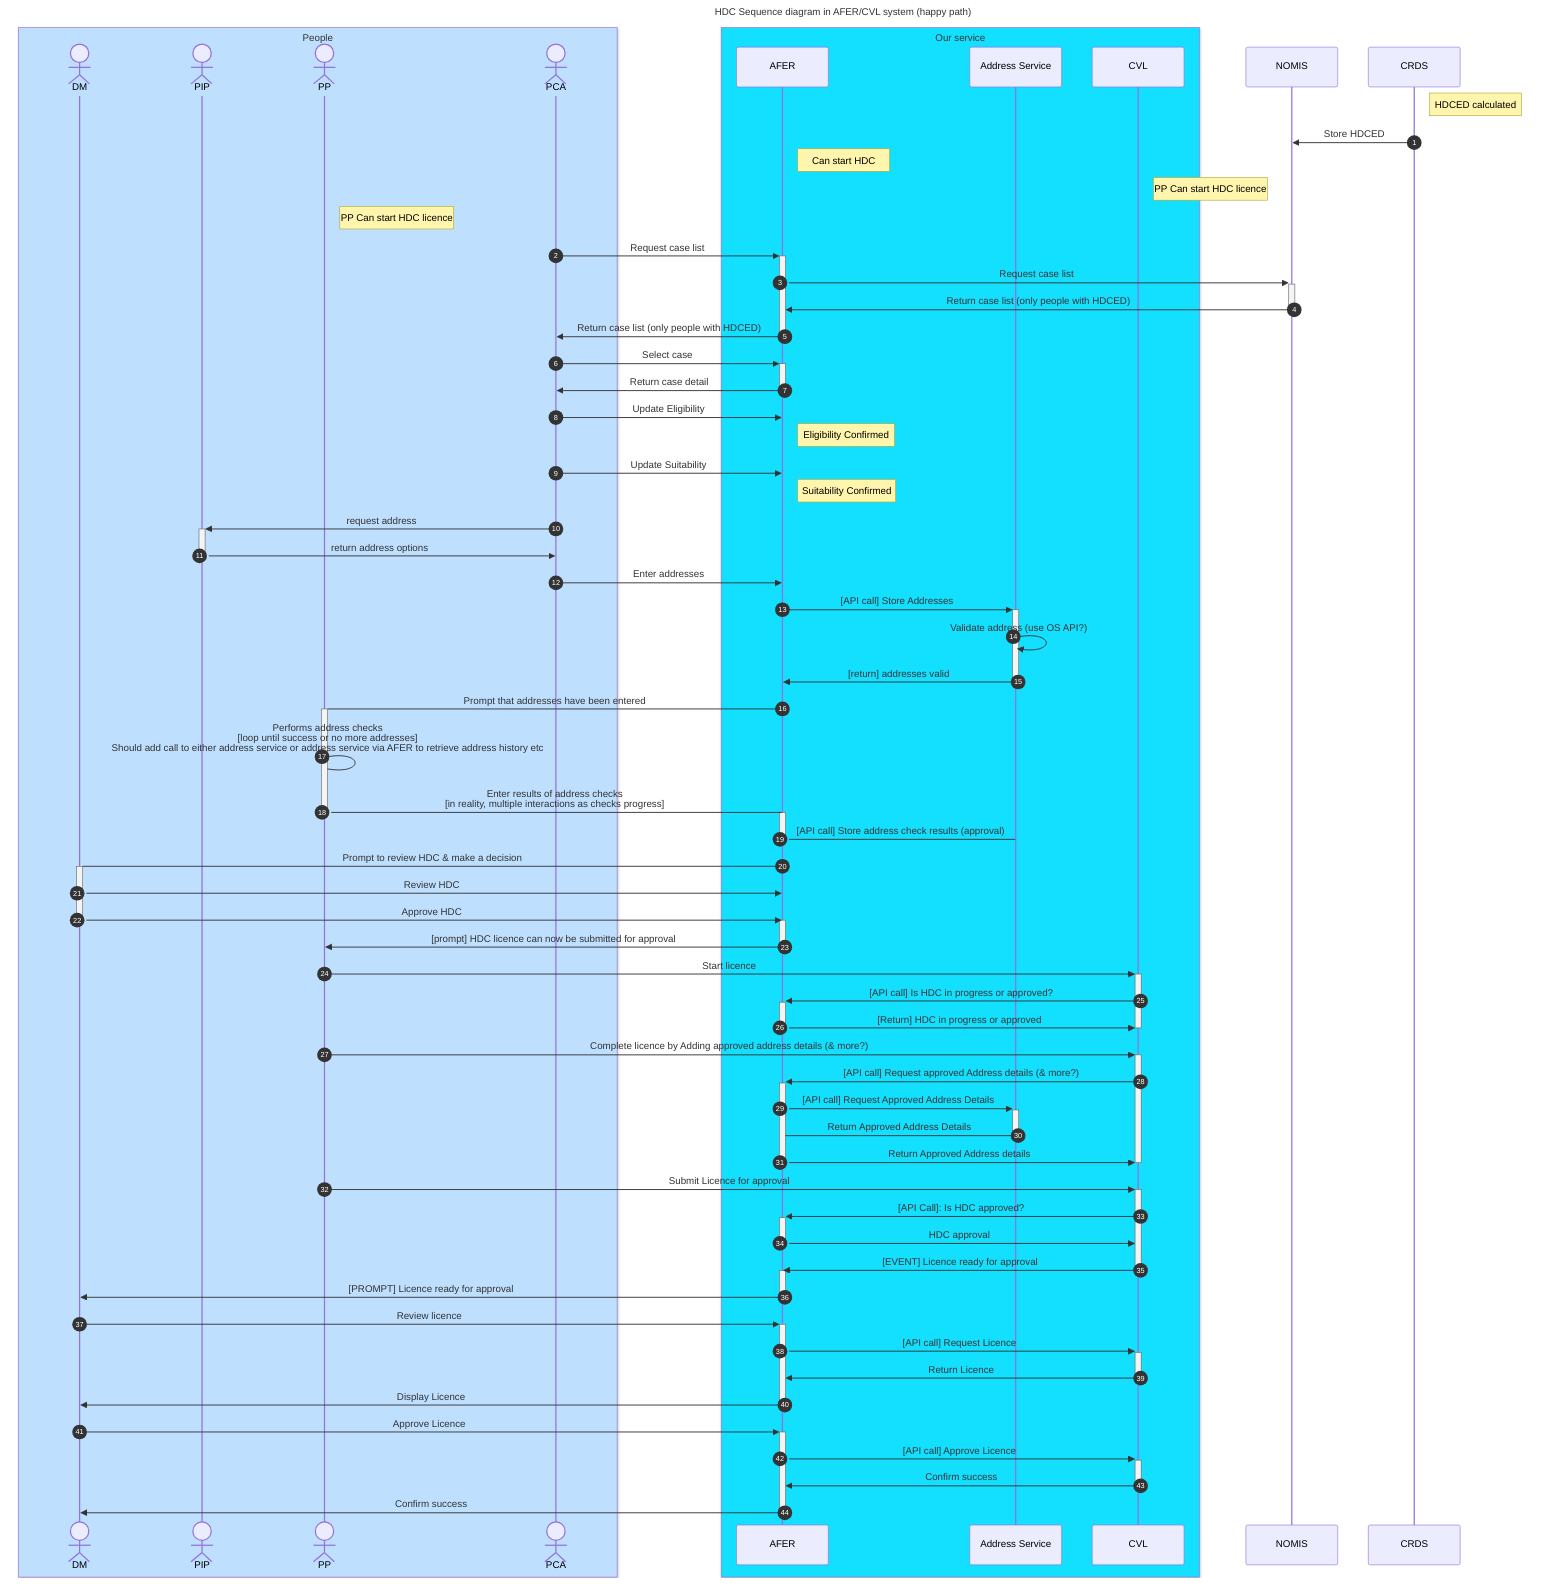 ---
title: HDC Sequence diagram in AFER/CVL system (happy path)
---

sequenceDiagram
  autonumber
  %%actor POM
  box rgb(191, 223, 255) People
  actor DM
  actor PIP
  actor PP
  actor PCA
  end
 box rgb(19, 223, 255) Our service

  participant AFER
  participant Address Service
  participant CVL
  end

  participant NOMIS
  participant CRDS

  %% START HDCED CALCULATED BLOCK
  Note right of CRDS: HDCED calculated
  CRDS->>NOMIS: Store HDCED
  Note right of AFER: Can start HDC
  Note right of CVL: PP Can start HDC licence
  Note right of PP: PP Can start HDC licence
  %% END HDCED CALCULATED BLOCK

  PCA->>+AFER: Request case list
  AFER->>+NOMIS: Request case list
  NOMIS->>-AFER: Return case list (only people with HDCED)
  AFER->>-PCA: Return case list (only people with HDCED)

  PCA->>+AFER: Select case
  AFER->>-PCA: Return case detail

  PCA->>AFER: Update Eligibility
  Note right of AFER: Eligibility Confirmed
  PCA->>AFER: Update Suitability
  Note right of AFER: Suitability Confirmed

  %% NOTE: for simplicity, not modelling eligibility letter
  PCA->>+PIP: request address
  PIP->>-PCA: return address options

  PCA->>AFER: Enter addresses
  AFER->>+Address Service: [API call] Store Addresses
  Address Service->>Address Service: Validate address (use OS API?)
  Address Service->>-AFER: [return] addresses valid

  %% Address check section. TODO: put in a loop block, or enumerate individual steps
  AFER->+PP: Prompt that addresses have been entered
  PP->PP: Performs address checks<br/>[loop until success or no more addresses]<br/>Should add call to either address service or address service via AFER to retrieve address history etc
  PP->-AFER: Enter results of address checks<br/>[in reality, multiple interactions as checks progress]
  activate AFER
  AFER->Address Service: [API call] Store address check results (approval)
  deactivate AFER

  AFER->+DM: Prompt to review HDC & make a decision
  DM->>AFER: Review HDC
  DM->>-AFER: Approve HDC
  activate AFER

  AFER->>-PP: [prompt] HDC licence can now be submitted for approval

  %% licence creation block
  %% NOTE: this can happen in paralell. Also, question about whether CVL should check HDC or nomis re whether an HDC licence can be produced.
  PP->>+CVL: Start licence
  CVL->>+AFER: [API call] Is HDC in progress or approved?
  AFER->>-CVL: [Return] HDC in progress or approved
  deactivate CVL
  PP->>+CVL: Complete licence by Adding approved address details (& more?)
  CVL->>+AFER: [API call] Request approved Address details (& more?)
  AFER->>+Address Service: [API call] Request Approved Address Details
  Address Service->-AFER: Return Approved Address Details
  AFER->>-CVL: Return Approved Address details
  deactivate CVL

  PP->>+CVL: Submit Licence for approval
  CVL->>+AFER: [API Call]: Is HDC approved?
  AFER->>-CVL: HDC approval
  CVL->>-AFER: [EVENT] Licence ready for approval
  activate AFER
  AFER->>-DM: [PROMPT] Licence ready for approval
  DM->>+AFER: Review licence
  AFER->>+CVL: [API call] Request Licence
  CVL->>-AFER: Return Licence
  AFER->>-DM: Display Licence

  DM->>+AFER: Approve Licence
  AFER->>+CVL: [API call] Approve Licence
  CVL->>-AFER: Confirm success
  AFER->>-DM: Confirm success